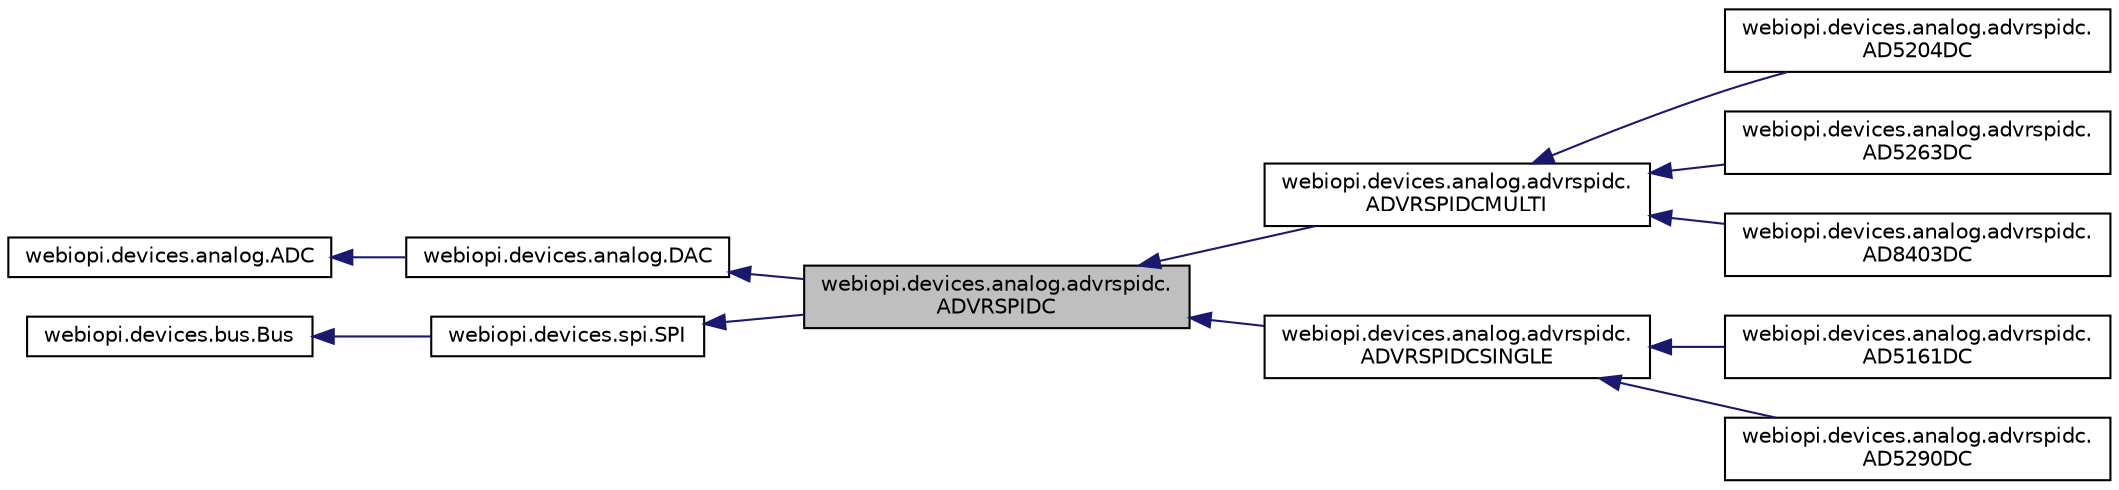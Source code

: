 digraph "webiopi.devices.analog.advrspidc.ADVRSPIDC"
{
  edge [fontname="Helvetica",fontsize="10",labelfontname="Helvetica",labelfontsize="10"];
  node [fontname="Helvetica",fontsize="10",shape=record];
  rankdir="LR";
  Node1 [label="webiopi.devices.analog.advrspidc.\lADVRSPIDC",height=0.2,width=0.4,color="black", fillcolor="grey75", style="filled", fontcolor="black"];
  Node2 -> Node1 [dir="back",color="midnightblue",fontsize="10",style="solid",fontname="Helvetica"];
  Node2 [label="webiopi.devices.analog.DAC",height=0.2,width=0.4,color="black", fillcolor="white", style="filled",URL="$classwebiopi_1_1devices_1_1analog_1_1DAC.html"];
  Node3 -> Node2 [dir="back",color="midnightblue",fontsize="10",style="solid",fontname="Helvetica"];
  Node3 [label="webiopi.devices.analog.ADC",height=0.2,width=0.4,color="black", fillcolor="white", style="filled",URL="$classwebiopi_1_1devices_1_1analog_1_1ADC.html"];
  Node4 -> Node1 [dir="back",color="midnightblue",fontsize="10",style="solid",fontname="Helvetica"];
  Node4 [label="webiopi.devices.spi.SPI",height=0.2,width=0.4,color="black", fillcolor="white", style="filled",URL="$classwebiopi_1_1devices_1_1spi_1_1SPI.html"];
  Node5 -> Node4 [dir="back",color="midnightblue",fontsize="10",style="solid",fontname="Helvetica"];
  Node5 [label="webiopi.devices.bus.Bus",height=0.2,width=0.4,color="black", fillcolor="white", style="filled",URL="$classwebiopi_1_1devices_1_1bus_1_1Bus.html"];
  Node1 -> Node6 [dir="back",color="midnightblue",fontsize="10",style="solid",fontname="Helvetica"];
  Node6 [label="webiopi.devices.analog.advrspidc.\lADVRSPIDCMULTI",height=0.2,width=0.4,color="black", fillcolor="white", style="filled",URL="$classwebiopi_1_1devices_1_1analog_1_1advrspidc_1_1ADVRSPIDCMULTI.html"];
  Node6 -> Node7 [dir="back",color="midnightblue",fontsize="10",style="solid",fontname="Helvetica"];
  Node7 [label="webiopi.devices.analog.advrspidc.\lAD5204DC",height=0.2,width=0.4,color="black", fillcolor="white", style="filled",URL="$classwebiopi_1_1devices_1_1analog_1_1advrspidc_1_1AD5204DC.html"];
  Node6 -> Node8 [dir="back",color="midnightblue",fontsize="10",style="solid",fontname="Helvetica"];
  Node8 [label="webiopi.devices.analog.advrspidc.\lAD5263DC",height=0.2,width=0.4,color="black", fillcolor="white", style="filled",URL="$classwebiopi_1_1devices_1_1analog_1_1advrspidc_1_1AD5263DC.html"];
  Node6 -> Node9 [dir="back",color="midnightblue",fontsize="10",style="solid",fontname="Helvetica"];
  Node9 [label="webiopi.devices.analog.advrspidc.\lAD8403DC",height=0.2,width=0.4,color="black", fillcolor="white", style="filled",URL="$classwebiopi_1_1devices_1_1analog_1_1advrspidc_1_1AD8403DC.html"];
  Node1 -> Node10 [dir="back",color="midnightblue",fontsize="10",style="solid",fontname="Helvetica"];
  Node10 [label="webiopi.devices.analog.advrspidc.\lADVRSPIDCSINGLE",height=0.2,width=0.4,color="black", fillcolor="white", style="filled",URL="$classwebiopi_1_1devices_1_1analog_1_1advrspidc_1_1ADVRSPIDCSINGLE.html"];
  Node10 -> Node11 [dir="back",color="midnightblue",fontsize="10",style="solid",fontname="Helvetica"];
  Node11 [label="webiopi.devices.analog.advrspidc.\lAD5161DC",height=0.2,width=0.4,color="black", fillcolor="white", style="filled",URL="$classwebiopi_1_1devices_1_1analog_1_1advrspidc_1_1AD5161DC.html"];
  Node10 -> Node12 [dir="back",color="midnightblue",fontsize="10",style="solid",fontname="Helvetica"];
  Node12 [label="webiopi.devices.analog.advrspidc.\lAD5290DC",height=0.2,width=0.4,color="black", fillcolor="white", style="filled",URL="$classwebiopi_1_1devices_1_1analog_1_1advrspidc_1_1AD5290DC.html"];
}
